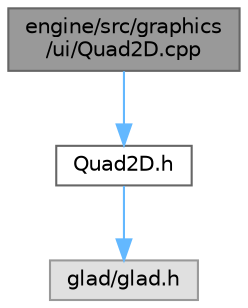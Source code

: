digraph "engine/src/graphics/ui/Quad2D.cpp"
{
 // LATEX_PDF_SIZE
  bgcolor="transparent";
  edge [fontname=Helvetica,fontsize=10,labelfontname=Helvetica,labelfontsize=10];
  node [fontname=Helvetica,fontsize=10,shape=box,height=0.2,width=0.4];
  Node1 [id="Node000001",label="engine/src/graphics\l/ui/Quad2D.cpp",height=0.2,width=0.4,color="gray40", fillcolor="grey60", style="filled", fontcolor="black",tooltip="Implement the Quad2D."];
  Node1 -> Node2 [id="edge1_Node000001_Node000002",color="steelblue1",style="solid",tooltip=" "];
  Node2 [id="Node000002",label="Quad2D.h",height=0.2,width=0.4,color="grey40", fillcolor="white", style="filled",URL="$dd/dfa/_quad2_d_8h.html",tooltip="Header file for the Quad2D class."];
  Node2 -> Node3 [id="edge2_Node000002_Node000003",color="steelblue1",style="solid",tooltip=" "];
  Node3 [id="Node000003",label="glad/glad.h",height=0.2,width=0.4,color="grey60", fillcolor="#E0E0E0", style="filled",tooltip=" "];
}
